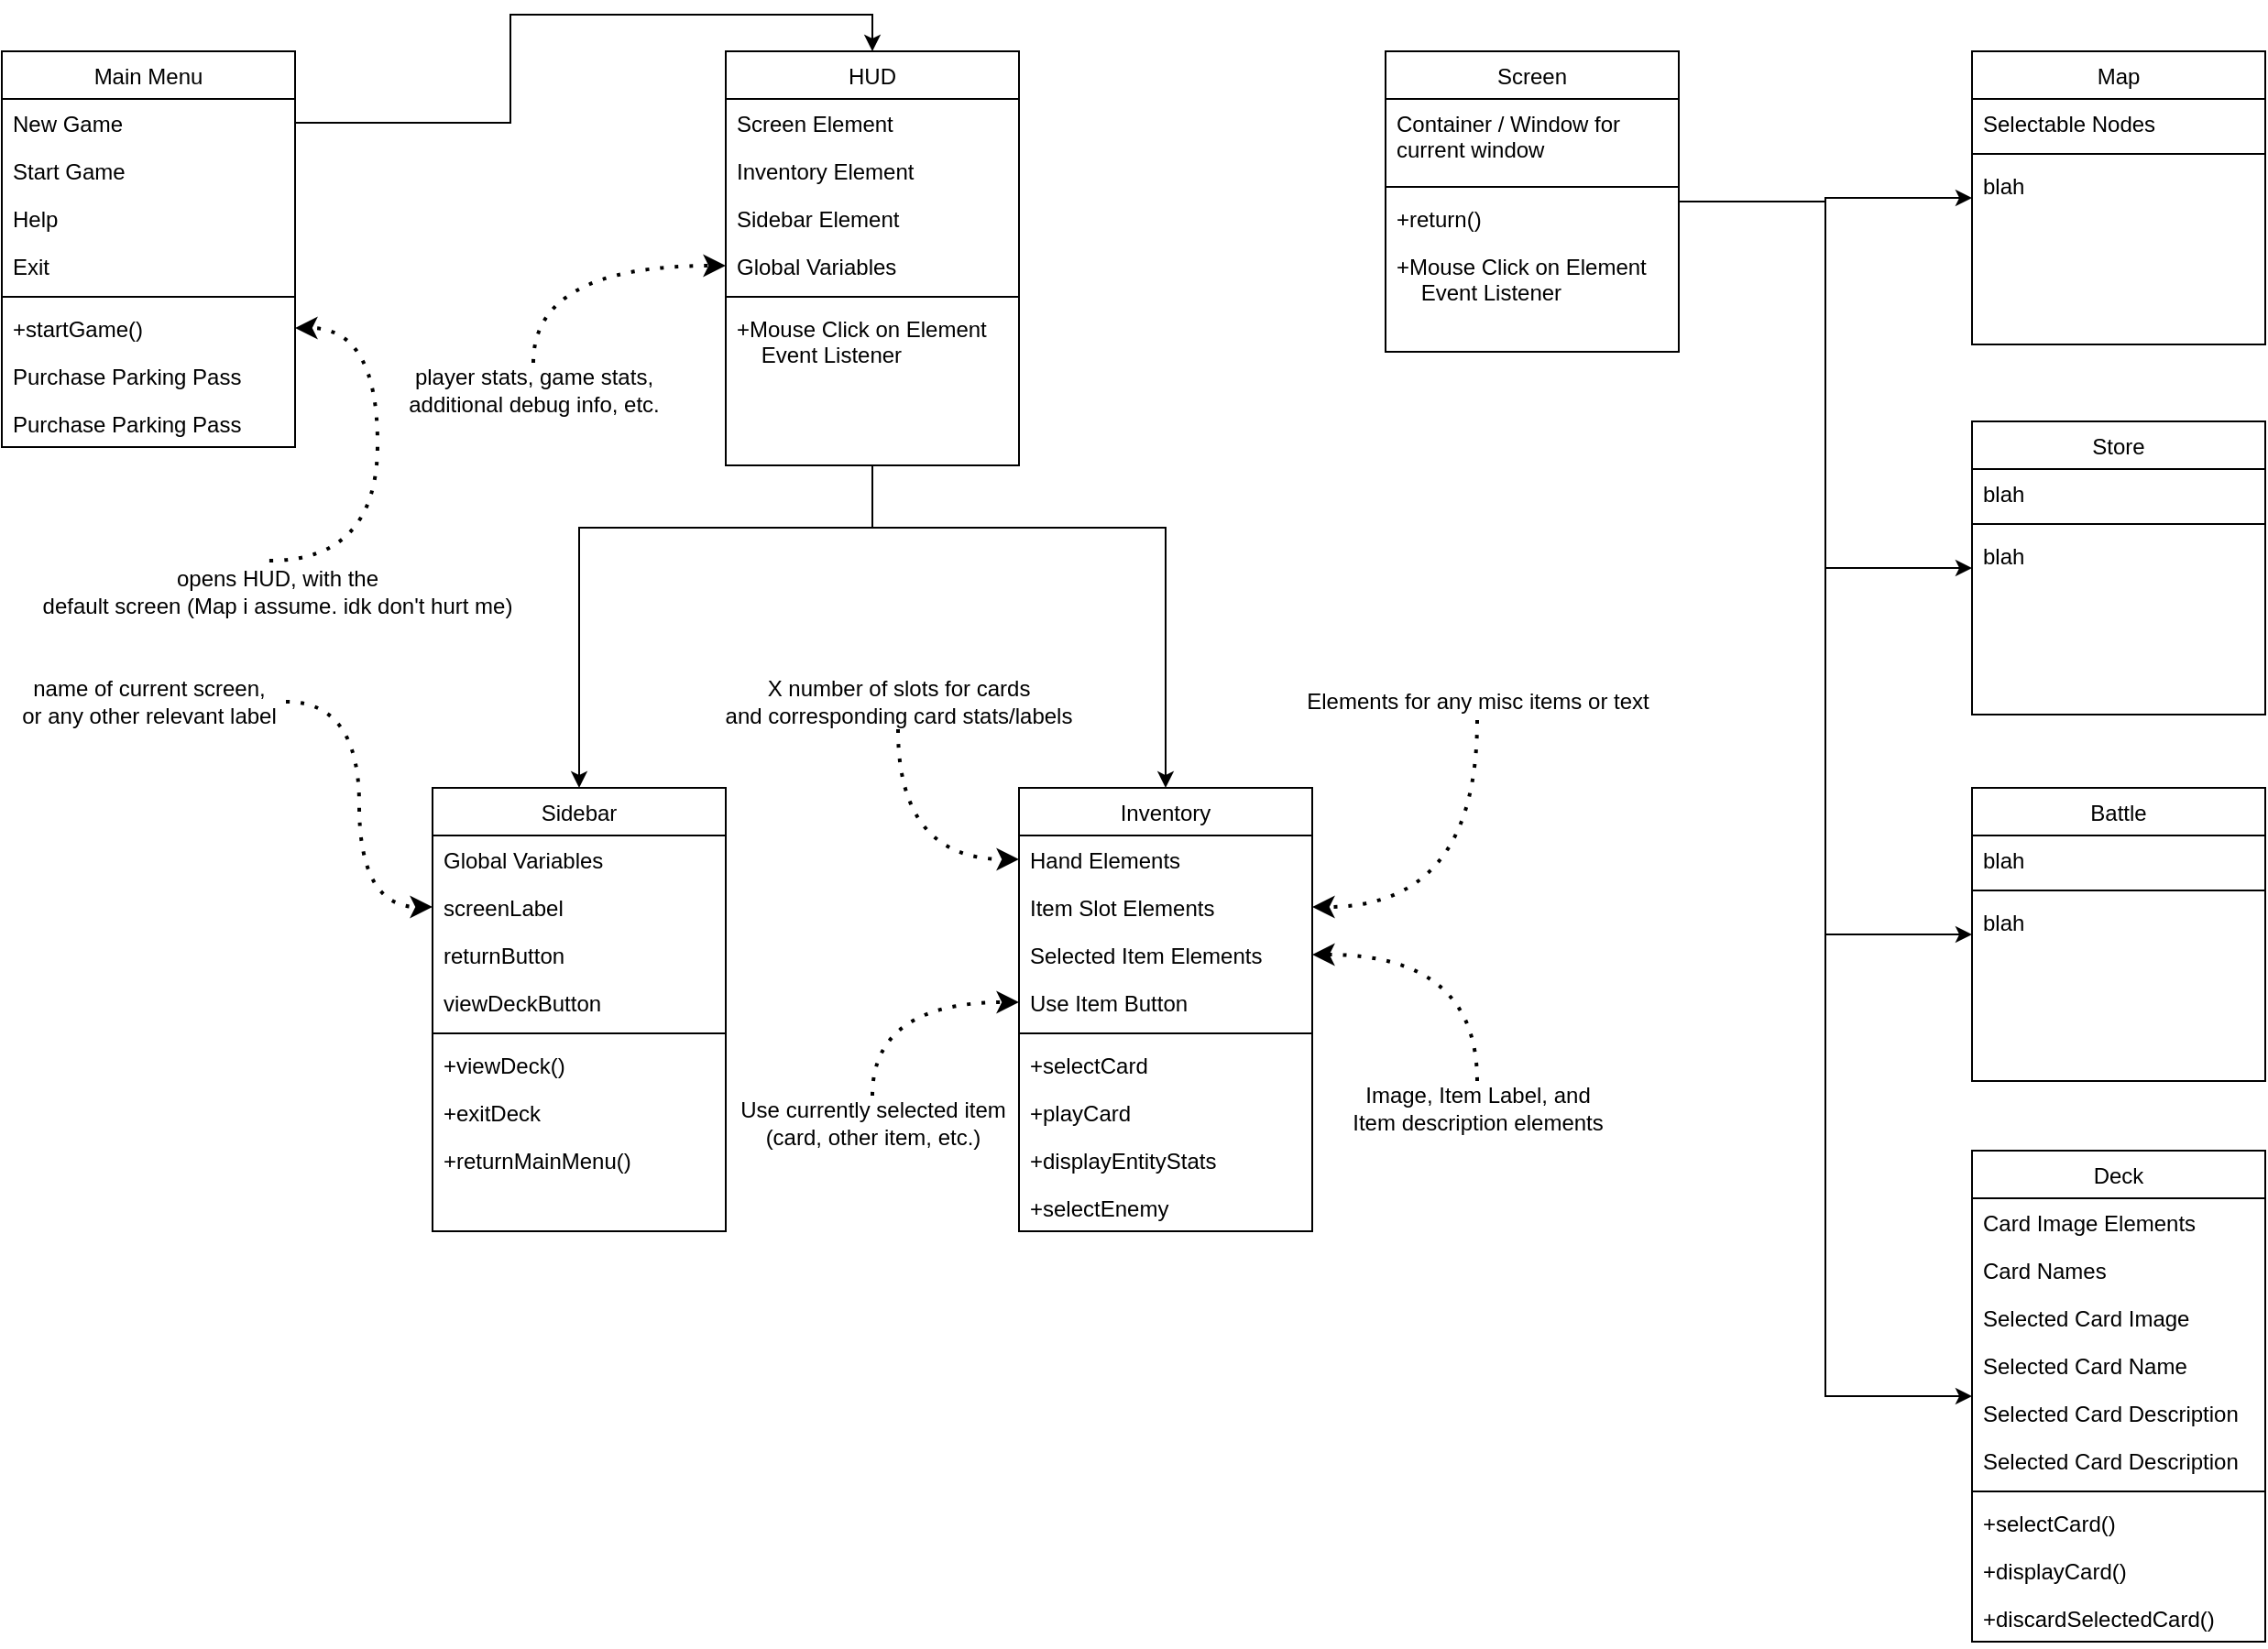 <mxfile version="17.1.4" type="device"><diagram id="C5RBs43oDa-KdzZeNtuy" name="Page-1"><mxGraphModel dx="2014" dy="1122" grid="1" gridSize="10" guides="1" tooltips="1" connect="1" arrows="1" fold="1" page="1" pageScale="1" pageWidth="827" pageHeight="1169" math="0" shadow="0"><root><mxCell id="WIyWlLk6GJQsqaUBKTNV-0"/><mxCell id="WIyWlLk6GJQsqaUBKTNV-1" parent="WIyWlLk6GJQsqaUBKTNV-0"/><mxCell id="7san4eS9tSCun15oajlC-266" style="edgeStyle=orthogonalEdgeStyle;rounded=0;orthogonalLoop=1;jettySize=auto;html=1;entryX=0.5;entryY=0;entryDx=0;entryDy=0;" edge="1" parent="WIyWlLk6GJQsqaUBKTNV-1" source="zkfFHV4jXpPFQw0GAbJ--0" target="7san4eS9tSCun15oajlC-220"><mxGeometry relative="1" as="geometry"><mxPoint x="790" y="530" as="targetPoint"/><Array as="points"><mxPoint x="560" y="300"/></Array></mxGeometry></mxCell><mxCell id="7san4eS9tSCun15oajlC-267" style="edgeStyle=orthogonalEdgeStyle;rounded=0;orthogonalLoop=1;jettySize=auto;html=1;startArrow=none;" edge="1" parent="WIyWlLk6GJQsqaUBKTNV-1" source="zkfFHV4jXpPFQw0GAbJ--0" target="7san4eS9tSCun15oajlC-236"><mxGeometry relative="1" as="geometry"><Array as="points"><mxPoint x="560" y="300"/><mxPoint x="400" y="300"/></Array></mxGeometry></mxCell><mxCell id="zkfFHV4jXpPFQw0GAbJ--0" value="HUD" style="swimlane;fontStyle=0;align=center;verticalAlign=top;childLayout=stackLayout;horizontal=1;startSize=26;horizontalStack=0;resizeParent=1;resizeLast=0;collapsible=1;marginBottom=0;rounded=0;shadow=0;strokeWidth=1;" parent="WIyWlLk6GJQsqaUBKTNV-1" vertex="1"><mxGeometry x="480" y="40" width="160" height="226" as="geometry"><mxRectangle x="230" y="140" width="160" height="26" as="alternateBounds"/></mxGeometry></mxCell><mxCell id="zkfFHV4jXpPFQw0GAbJ--1" value="Screen Element" style="text;align=left;verticalAlign=top;spacingLeft=4;spacingRight=4;overflow=hidden;rotatable=0;points=[[0,0.5],[1,0.5]];portConstraint=eastwest;" parent="zkfFHV4jXpPFQw0GAbJ--0" vertex="1"><mxGeometry y="26" width="160" height="26" as="geometry"/></mxCell><mxCell id="zkfFHV4jXpPFQw0GAbJ--2" value="Inventory Element" style="text;align=left;verticalAlign=top;spacingLeft=4;spacingRight=4;overflow=hidden;rotatable=0;points=[[0,0.5],[1,0.5]];portConstraint=eastwest;rounded=0;shadow=0;html=0;" parent="zkfFHV4jXpPFQw0GAbJ--0" vertex="1"><mxGeometry y="52" width="160" height="26" as="geometry"/></mxCell><mxCell id="zkfFHV4jXpPFQw0GAbJ--3" value="Sidebar Element" style="text;align=left;verticalAlign=top;spacingLeft=4;spacingRight=4;overflow=hidden;rotatable=0;points=[[0,0.5],[1,0.5]];portConstraint=eastwest;rounded=0;shadow=0;html=0;" parent="zkfFHV4jXpPFQw0GAbJ--0" vertex="1"><mxGeometry y="78" width="160" height="26" as="geometry"/></mxCell><mxCell id="7san4eS9tSCun15oajlC-280" value="Global Variables" style="text;align=left;verticalAlign=top;spacingLeft=4;spacingRight=4;overflow=hidden;rotatable=0;points=[[0,0.5],[1,0.5]];portConstraint=eastwest;rounded=0;shadow=0;html=0;" vertex="1" parent="zkfFHV4jXpPFQw0GAbJ--0"><mxGeometry y="104" width="160" height="26" as="geometry"/></mxCell><mxCell id="zkfFHV4jXpPFQw0GAbJ--4" value="" style="line;html=1;strokeWidth=1;align=left;verticalAlign=middle;spacingTop=-1;spacingLeft=3;spacingRight=3;rotatable=0;labelPosition=right;points=[];portConstraint=eastwest;" parent="zkfFHV4jXpPFQw0GAbJ--0" vertex="1"><mxGeometry y="130" width="160" height="8" as="geometry"/></mxCell><mxCell id="7san4eS9tSCun15oajlC-380" value="+Mouse Click on Element&#10;    Event Listener" style="text;align=left;verticalAlign=top;spacingLeft=4;spacingRight=4;overflow=hidden;rotatable=0;points=[[0,0.5],[1,0.5]];portConstraint=eastwest;" vertex="1" parent="zkfFHV4jXpPFQw0GAbJ--0"><mxGeometry y="138" width="160" height="46" as="geometry"/></mxCell><mxCell id="7san4eS9tSCun15oajlC-240" value="" style="edgeStyle=orthogonalEdgeStyle;rounded=0;orthogonalLoop=1;jettySize=auto;html=1;exitX=1;exitY=0.5;exitDx=0;exitDy=0;entryX=0.5;entryY=0;entryDx=0;entryDy=0;" edge="1" parent="WIyWlLk6GJQsqaUBKTNV-1" source="7san4eS9tSCun15oajlC-213" target="zkfFHV4jXpPFQw0GAbJ--0"><mxGeometry relative="1" as="geometry"/></mxCell><mxCell id="7san4eS9tSCun15oajlC-212" value="Main Menu" style="swimlane;fontStyle=0;align=center;verticalAlign=top;childLayout=stackLayout;horizontal=1;startSize=26;horizontalStack=0;resizeParent=1;resizeLast=0;collapsible=1;marginBottom=0;rounded=0;shadow=0;strokeWidth=1;" vertex="1" parent="WIyWlLk6GJQsqaUBKTNV-1"><mxGeometry x="85" y="40" width="160" height="216" as="geometry"><mxRectangle x="230" y="140" width="160" height="26" as="alternateBounds"/></mxGeometry></mxCell><mxCell id="7san4eS9tSCun15oajlC-213" value="New Game" style="text;align=left;verticalAlign=top;spacingLeft=4;spacingRight=4;overflow=hidden;rotatable=0;points=[[0,0.5],[1,0.5]];portConstraint=eastwest;" vertex="1" parent="7san4eS9tSCun15oajlC-212"><mxGeometry y="26" width="160" height="26" as="geometry"/></mxCell><mxCell id="7san4eS9tSCun15oajlC-214" value="Start Game" style="text;align=left;verticalAlign=top;spacingLeft=4;spacingRight=4;overflow=hidden;rotatable=0;points=[[0,0.5],[1,0.5]];portConstraint=eastwest;rounded=0;shadow=0;html=0;" vertex="1" parent="7san4eS9tSCun15oajlC-212"><mxGeometry y="52" width="160" height="26" as="geometry"/></mxCell><mxCell id="7san4eS9tSCun15oajlC-367" value="Help" style="text;align=left;verticalAlign=top;spacingLeft=4;spacingRight=4;overflow=hidden;rotatable=0;points=[[0,0.5],[1,0.5]];portConstraint=eastwest;rounded=0;shadow=0;html=0;" vertex="1" parent="7san4eS9tSCun15oajlC-212"><mxGeometry y="78" width="160" height="26" as="geometry"/></mxCell><mxCell id="7san4eS9tSCun15oajlC-215" value="Exit" style="text;align=left;verticalAlign=top;spacingLeft=4;spacingRight=4;overflow=hidden;rotatable=0;points=[[0,0.5],[1,0.5]];portConstraint=eastwest;rounded=0;shadow=0;html=0;" vertex="1" parent="7san4eS9tSCun15oajlC-212"><mxGeometry y="104" width="160" height="26" as="geometry"/></mxCell><mxCell id="7san4eS9tSCun15oajlC-216" value="" style="line;html=1;strokeWidth=1;align=left;verticalAlign=middle;spacingTop=-1;spacingLeft=3;spacingRight=3;rotatable=0;labelPosition=right;points=[];portConstraint=eastwest;" vertex="1" parent="7san4eS9tSCun15oajlC-212"><mxGeometry y="130" width="160" height="8" as="geometry"/></mxCell><mxCell id="7san4eS9tSCun15oajlC-217" value="+startGame()" style="text;align=left;verticalAlign=top;spacingLeft=4;spacingRight=4;overflow=hidden;rotatable=0;points=[[0,0.5],[1,0.5]];portConstraint=eastwest;" vertex="1" parent="7san4eS9tSCun15oajlC-212"><mxGeometry y="138" width="160" height="26" as="geometry"/></mxCell><mxCell id="7san4eS9tSCun15oajlC-218" value="Purchase Parking Pass" style="text;align=left;verticalAlign=top;spacingLeft=4;spacingRight=4;overflow=hidden;rotatable=0;points=[[0,0.5],[1,0.5]];portConstraint=eastwest;" vertex="1" parent="7san4eS9tSCun15oajlC-212"><mxGeometry y="164" width="160" height="26" as="geometry"/></mxCell><mxCell id="7san4eS9tSCun15oajlC-219" value="Purchase Parking Pass" style="text;align=left;verticalAlign=top;spacingLeft=4;spacingRight=4;overflow=hidden;rotatable=0;points=[[0,0.5],[1,0.5]];portConstraint=eastwest;" vertex="1" parent="7san4eS9tSCun15oajlC-212"><mxGeometry y="190" width="160" height="26" as="geometry"/></mxCell><mxCell id="7san4eS9tSCun15oajlC-220" value="Inventory" style="swimlane;fontStyle=0;align=center;verticalAlign=top;childLayout=stackLayout;horizontal=1;startSize=26;horizontalStack=0;resizeParent=1;resizeLast=0;collapsible=1;marginBottom=0;rounded=0;shadow=0;strokeWidth=1;" vertex="1" parent="WIyWlLk6GJQsqaUBKTNV-1"><mxGeometry x="640" y="442" width="160" height="242" as="geometry"><mxRectangle x="230" y="140" width="160" height="26" as="alternateBounds"/></mxGeometry></mxCell><mxCell id="7san4eS9tSCun15oajlC-221" value="Hand Elements" style="text;align=left;verticalAlign=top;spacingLeft=4;spacingRight=4;overflow=hidden;rotatable=0;points=[[0,0.5],[1,0.5]];portConstraint=eastwest;" vertex="1" parent="7san4eS9tSCun15oajlC-220"><mxGeometry y="26" width="160" height="26" as="geometry"/></mxCell><mxCell id="7san4eS9tSCun15oajlC-222" value="Item Slot Elements" style="text;align=left;verticalAlign=top;spacingLeft=4;spacingRight=4;overflow=hidden;rotatable=0;points=[[0,0.5],[1,0.5]];portConstraint=eastwest;rounded=0;shadow=0;html=0;" vertex="1" parent="7san4eS9tSCun15oajlC-220"><mxGeometry y="52" width="160" height="26" as="geometry"/></mxCell><mxCell id="7san4eS9tSCun15oajlC-223" value="Selected Item Elements" style="text;align=left;verticalAlign=top;spacingLeft=4;spacingRight=4;overflow=hidden;rotatable=0;points=[[0,0.5],[1,0.5]];portConstraint=eastwest;rounded=0;shadow=0;html=0;" vertex="1" parent="7san4eS9tSCun15oajlC-220"><mxGeometry y="78" width="160" height="26" as="geometry"/></mxCell><mxCell id="7san4eS9tSCun15oajlC-306" value="Use Item Button" style="text;align=left;verticalAlign=top;spacingLeft=4;spacingRight=4;overflow=hidden;rotatable=0;points=[[0,0.5],[1,0.5]];portConstraint=eastwest;rounded=0;shadow=0;html=0;" vertex="1" parent="7san4eS9tSCun15oajlC-220"><mxGeometry y="104" width="160" height="26" as="geometry"/></mxCell><mxCell id="7san4eS9tSCun15oajlC-224" value="" style="line;html=1;strokeWidth=1;align=left;verticalAlign=middle;spacingTop=-1;spacingLeft=3;spacingRight=3;rotatable=0;labelPosition=right;points=[];portConstraint=eastwest;" vertex="1" parent="7san4eS9tSCun15oajlC-220"><mxGeometry y="130" width="160" height="8" as="geometry"/></mxCell><mxCell id="7san4eS9tSCun15oajlC-225" value="+selectCard" style="text;align=left;verticalAlign=top;spacingLeft=4;spacingRight=4;overflow=hidden;rotatable=0;points=[[0,0.5],[1,0.5]];portConstraint=eastwest;" vertex="1" parent="7san4eS9tSCun15oajlC-220"><mxGeometry y="138" width="160" height="26" as="geometry"/></mxCell><mxCell id="7san4eS9tSCun15oajlC-226" value="+playCard" style="text;align=left;verticalAlign=top;spacingLeft=4;spacingRight=4;overflow=hidden;rotatable=0;points=[[0,0.5],[1,0.5]];portConstraint=eastwest;" vertex="1" parent="7san4eS9tSCun15oajlC-220"><mxGeometry y="164" width="160" height="26" as="geometry"/></mxCell><mxCell id="7san4eS9tSCun15oajlC-227" value="+displayEntityStats" style="text;align=left;verticalAlign=top;spacingLeft=4;spacingRight=4;overflow=hidden;rotatable=0;points=[[0,0.5],[1,0.5]];portConstraint=eastwest;" vertex="1" parent="7san4eS9tSCun15oajlC-220"><mxGeometry y="190" width="160" height="26" as="geometry"/></mxCell><mxCell id="7san4eS9tSCun15oajlC-314" value="+selectEnemy" style="text;align=left;verticalAlign=top;spacingLeft=4;spacingRight=4;overflow=hidden;rotatable=0;points=[[0,0.5],[1,0.5]];portConstraint=eastwest;" vertex="1" parent="7san4eS9tSCun15oajlC-220"><mxGeometry y="216" width="160" height="26" as="geometry"/></mxCell><mxCell id="7san4eS9tSCun15oajlC-303" style="edgeStyle=orthogonalEdgeStyle;rounded=0;orthogonalLoop=1;jettySize=auto;html=1;" edge="1" parent="WIyWlLk6GJQsqaUBKTNV-1" source="7san4eS9tSCun15oajlC-228" target="7san4eS9tSCun15oajlC-245"><mxGeometry relative="1" as="geometry"/></mxCell><mxCell id="7san4eS9tSCun15oajlC-304" style="edgeStyle=elbowEdgeStyle;rounded=0;orthogonalLoop=1;jettySize=auto;html=1;" edge="1" parent="WIyWlLk6GJQsqaUBKTNV-1" source="7san4eS9tSCun15oajlC-228" target="7san4eS9tSCun15oajlC-249"><mxGeometry relative="1" as="geometry"/></mxCell><mxCell id="7san4eS9tSCun15oajlC-305" style="edgeStyle=elbowEdgeStyle;rounded=0;orthogonalLoop=1;jettySize=auto;html=1;" edge="1" parent="WIyWlLk6GJQsqaUBKTNV-1" source="7san4eS9tSCun15oajlC-228" target="7san4eS9tSCun15oajlC-253"><mxGeometry relative="1" as="geometry"/></mxCell><mxCell id="7san4eS9tSCun15oajlC-331" style="edgeStyle=elbowEdgeStyle;rounded=0;orthogonalLoop=1;jettySize=auto;html=1;" edge="1" parent="WIyWlLk6GJQsqaUBKTNV-1" source="7san4eS9tSCun15oajlC-228" target="7san4eS9tSCun15oajlC-319"><mxGeometry relative="1" as="geometry"/></mxCell><mxCell id="7san4eS9tSCun15oajlC-228" value="Screen" style="swimlane;fontStyle=0;align=center;verticalAlign=top;childLayout=stackLayout;horizontal=1;startSize=26;horizontalStack=0;resizeParent=1;resizeLast=0;collapsible=1;marginBottom=0;rounded=0;shadow=0;strokeWidth=1;" vertex="1" parent="WIyWlLk6GJQsqaUBKTNV-1"><mxGeometry x="840" y="40" width="160" height="164" as="geometry"><mxRectangle x="230" y="140" width="160" height="26" as="alternateBounds"/></mxGeometry></mxCell><mxCell id="7san4eS9tSCun15oajlC-229" value="Container / Window for&#10;current window" style="text;align=left;verticalAlign=top;spacingLeft=4;spacingRight=4;overflow=hidden;rotatable=0;points=[[0,0.5],[1,0.5]];portConstraint=eastwest;" vertex="1" parent="7san4eS9tSCun15oajlC-228"><mxGeometry y="26" width="160" height="44" as="geometry"/></mxCell><mxCell id="7san4eS9tSCun15oajlC-232" value="" style="line;html=1;strokeWidth=1;align=left;verticalAlign=middle;spacingTop=-1;spacingLeft=3;spacingRight=3;rotatable=0;labelPosition=right;points=[];portConstraint=eastwest;" vertex="1" parent="7san4eS9tSCun15oajlC-228"><mxGeometry y="70" width="160" height="8" as="geometry"/></mxCell><mxCell id="7san4eS9tSCun15oajlC-233" value="+return()" style="text;align=left;verticalAlign=top;spacingLeft=4;spacingRight=4;overflow=hidden;rotatable=0;points=[[0,0.5],[1,0.5]];portConstraint=eastwest;" vertex="1" parent="7san4eS9tSCun15oajlC-228"><mxGeometry y="78" width="160" height="26" as="geometry"/></mxCell><mxCell id="7san4eS9tSCun15oajlC-379" value="+Mouse Click on Element&#10;    Event Listener" style="text;align=left;verticalAlign=top;spacingLeft=4;spacingRight=4;overflow=hidden;rotatable=0;points=[[0,0.5],[1,0.5]];portConstraint=eastwest;" vertex="1" parent="7san4eS9tSCun15oajlC-228"><mxGeometry y="104" width="160" height="46" as="geometry"/></mxCell><mxCell id="7san4eS9tSCun15oajlC-236" value="Sidebar" style="swimlane;fontStyle=0;align=center;verticalAlign=top;childLayout=stackLayout;horizontal=1;startSize=26;horizontalStack=0;resizeParent=1;resizeLast=0;collapsible=1;marginBottom=0;rounded=0;shadow=0;strokeWidth=1;" vertex="1" parent="WIyWlLk6GJQsqaUBKTNV-1"><mxGeometry x="320" y="442" width="160" height="242" as="geometry"><mxRectangle x="230" y="140" width="160" height="26" as="alternateBounds"/></mxGeometry></mxCell><mxCell id="7san4eS9tSCun15oajlC-283" value="Global Variables" style="text;align=left;verticalAlign=top;spacingLeft=4;spacingRight=4;overflow=hidden;rotatable=0;points=[[0,0.5],[1,0.5]];portConstraint=eastwest;rounded=0;shadow=0;html=0;" vertex="1" parent="7san4eS9tSCun15oajlC-236"><mxGeometry y="26" width="160" height="26" as="geometry"/></mxCell><mxCell id="7san4eS9tSCun15oajlC-274" value="screenLabel" style="text;align=left;verticalAlign=top;spacingLeft=4;spacingRight=4;overflow=hidden;rotatable=0;points=[[0,0.5],[1,0.5]];portConstraint=eastwest;" vertex="1" parent="7san4eS9tSCun15oajlC-236"><mxGeometry y="52" width="160" height="26" as="geometry"/></mxCell><mxCell id="7san4eS9tSCun15oajlC-276" value="returnButton" style="text;align=left;verticalAlign=top;spacingLeft=4;spacingRight=4;overflow=hidden;rotatable=0;points=[[0,0.5],[1,0.5]];portConstraint=eastwest;rounded=0;shadow=0;html=0;" vertex="1" parent="7san4eS9tSCun15oajlC-236"><mxGeometry y="78" width="160" height="26" as="geometry"/></mxCell><mxCell id="7san4eS9tSCun15oajlC-275" value="viewDeckButton" style="text;align=left;verticalAlign=top;spacingLeft=4;spacingRight=4;overflow=hidden;rotatable=0;points=[[0,0.5],[1,0.5]];portConstraint=eastwest;rounded=0;shadow=0;html=0;" vertex="1" parent="7san4eS9tSCun15oajlC-236"><mxGeometry y="104" width="160" height="26" as="geometry"/></mxCell><mxCell id="7san4eS9tSCun15oajlC-238" value="" style="line;html=1;strokeWidth=1;align=left;verticalAlign=middle;spacingTop=-1;spacingLeft=3;spacingRight=3;rotatable=0;labelPosition=right;points=[];portConstraint=eastwest;" vertex="1" parent="7san4eS9tSCun15oajlC-236"><mxGeometry y="130" width="160" height="8" as="geometry"/></mxCell><mxCell id="7san4eS9tSCun15oajlC-239" value="+viewDeck()" style="text;align=left;verticalAlign=top;spacingLeft=4;spacingRight=4;overflow=hidden;rotatable=0;points=[[0,0.5],[1,0.5]];portConstraint=eastwest;" vertex="1" parent="7san4eS9tSCun15oajlC-236"><mxGeometry y="138" width="160" height="26" as="geometry"/></mxCell><mxCell id="7san4eS9tSCun15oajlC-277" value="+exitDeck" style="text;align=left;verticalAlign=top;spacingLeft=4;spacingRight=4;overflow=hidden;rotatable=0;points=[[0,0.5],[1,0.5]];portConstraint=eastwest;" vertex="1" parent="7san4eS9tSCun15oajlC-236"><mxGeometry y="164" width="160" height="26" as="geometry"/></mxCell><mxCell id="7san4eS9tSCun15oajlC-268" value="+returnMainMenu()" style="text;align=left;verticalAlign=top;spacingLeft=4;spacingRight=4;overflow=hidden;rotatable=0;points=[[0,0.5],[1,0.5]];portConstraint=eastwest;" vertex="1" parent="7san4eS9tSCun15oajlC-236"><mxGeometry y="190" width="160" height="26" as="geometry"/></mxCell><mxCell id="7san4eS9tSCun15oajlC-245" value="Map" style="swimlane;fontStyle=0;align=center;verticalAlign=top;childLayout=stackLayout;horizontal=1;startSize=26;horizontalStack=0;resizeParent=1;resizeLast=0;collapsible=1;marginBottom=0;rounded=0;shadow=0;strokeWidth=1;" vertex="1" parent="WIyWlLk6GJQsqaUBKTNV-1"><mxGeometry x="1160" y="40" width="160" height="160" as="geometry"><mxRectangle x="230" y="140" width="160" height="26" as="alternateBounds"/></mxGeometry></mxCell><mxCell id="7san4eS9tSCun15oajlC-246" value="Selectable Nodes" style="text;align=left;verticalAlign=top;spacingLeft=4;spacingRight=4;overflow=hidden;rotatable=0;points=[[0,0.5],[1,0.5]];portConstraint=eastwest;" vertex="1" parent="7san4eS9tSCun15oajlC-245"><mxGeometry y="26" width="160" height="26" as="geometry"/></mxCell><mxCell id="7san4eS9tSCun15oajlC-247" value="" style="line;html=1;strokeWidth=1;align=left;verticalAlign=middle;spacingTop=-1;spacingLeft=3;spacingRight=3;rotatable=0;labelPosition=right;points=[];portConstraint=eastwest;" vertex="1" parent="7san4eS9tSCun15oajlC-245"><mxGeometry y="52" width="160" height="8" as="geometry"/></mxCell><mxCell id="7san4eS9tSCun15oajlC-248" value="blah" style="text;align=left;verticalAlign=top;spacingLeft=4;spacingRight=4;overflow=hidden;rotatable=0;points=[[0,0.5],[1,0.5]];portConstraint=eastwest;" vertex="1" parent="7san4eS9tSCun15oajlC-245"><mxGeometry y="60" width="160" height="26" as="geometry"/></mxCell><mxCell id="7san4eS9tSCun15oajlC-249" value="Store" style="swimlane;fontStyle=0;align=center;verticalAlign=top;childLayout=stackLayout;horizontal=1;startSize=26;horizontalStack=0;resizeParent=1;resizeLast=0;collapsible=1;marginBottom=0;rounded=0;shadow=0;strokeWidth=1;" vertex="1" parent="WIyWlLk6GJQsqaUBKTNV-1"><mxGeometry x="1160" y="242" width="160" height="160" as="geometry"><mxRectangle x="230" y="140" width="160" height="26" as="alternateBounds"/></mxGeometry></mxCell><mxCell id="7san4eS9tSCun15oajlC-250" value="blah" style="text;align=left;verticalAlign=top;spacingLeft=4;spacingRight=4;overflow=hidden;rotatable=0;points=[[0,0.5],[1,0.5]];portConstraint=eastwest;" vertex="1" parent="7san4eS9tSCun15oajlC-249"><mxGeometry y="26" width="160" height="26" as="geometry"/></mxCell><mxCell id="7san4eS9tSCun15oajlC-251" value="" style="line;html=1;strokeWidth=1;align=left;verticalAlign=middle;spacingTop=-1;spacingLeft=3;spacingRight=3;rotatable=0;labelPosition=right;points=[];portConstraint=eastwest;" vertex="1" parent="7san4eS9tSCun15oajlC-249"><mxGeometry y="52" width="160" height="8" as="geometry"/></mxCell><mxCell id="7san4eS9tSCun15oajlC-252" value="blah" style="text;align=left;verticalAlign=top;spacingLeft=4;spacingRight=4;overflow=hidden;rotatable=0;points=[[0,0.5],[1,0.5]];portConstraint=eastwest;" vertex="1" parent="7san4eS9tSCun15oajlC-249"><mxGeometry y="60" width="160" height="26" as="geometry"/></mxCell><mxCell id="7san4eS9tSCun15oajlC-253" value="Battle" style="swimlane;fontStyle=0;align=center;verticalAlign=top;childLayout=stackLayout;horizontal=1;startSize=26;horizontalStack=0;resizeParent=1;resizeLast=0;collapsible=1;marginBottom=0;rounded=0;shadow=0;strokeWidth=1;" vertex="1" parent="WIyWlLk6GJQsqaUBKTNV-1"><mxGeometry x="1160" y="442" width="160" height="160" as="geometry"><mxRectangle x="230" y="140" width="160" height="26" as="alternateBounds"/></mxGeometry></mxCell><mxCell id="7san4eS9tSCun15oajlC-254" value="blah" style="text;align=left;verticalAlign=top;spacingLeft=4;spacingRight=4;overflow=hidden;rotatable=0;points=[[0,0.5],[1,0.5]];portConstraint=eastwest;" vertex="1" parent="7san4eS9tSCun15oajlC-253"><mxGeometry y="26" width="160" height="26" as="geometry"/></mxCell><mxCell id="7san4eS9tSCun15oajlC-255" value="" style="line;html=1;strokeWidth=1;align=left;verticalAlign=middle;spacingTop=-1;spacingLeft=3;spacingRight=3;rotatable=0;labelPosition=right;points=[];portConstraint=eastwest;" vertex="1" parent="7san4eS9tSCun15oajlC-253"><mxGeometry y="52" width="160" height="8" as="geometry"/></mxCell><mxCell id="7san4eS9tSCun15oajlC-256" value="blah" style="text;align=left;verticalAlign=top;spacingLeft=4;spacingRight=4;overflow=hidden;rotatable=0;points=[[0,0.5],[1,0.5]];portConstraint=eastwest;" vertex="1" parent="7san4eS9tSCun15oajlC-253"><mxGeometry y="60" width="160" height="26" as="geometry"/></mxCell><mxCell id="7san4eS9tSCun15oajlC-282" style="curved=1;endArrow=classic;html=1;dashed=1;dashPattern=1 3;fontFamily=Helvetica;fontSize=11;fontColor=default;align=center;strokeColor=default;strokeWidth=2;edgeStyle=orthogonalEdgeStyle;" edge="1" parent="WIyWlLk6GJQsqaUBKTNV-1" source="7san4eS9tSCun15oajlC-281" target="7san4eS9tSCun15oajlC-280"><mxGeometry relative="1" as="geometry"/></mxCell><mxCell id="7san4eS9tSCun15oajlC-281" value="player stats, game stats,&lt;br&gt;additional debug info, etc." style="text;html=1;resizable=0;autosize=1;align=center;verticalAlign=middle;points=[];fillColor=none;strokeColor=none;rounded=0;" vertex="1" parent="WIyWlLk6GJQsqaUBKTNV-1"><mxGeometry x="300" y="210" width="150" height="30" as="geometry"/></mxCell><mxCell id="7san4eS9tSCun15oajlC-296" style="curved=1;endArrow=classic;html=1;dashed=1;dashPattern=1 3;fontFamily=Helvetica;fontSize=11;fontColor=default;align=center;strokeColor=default;strokeWidth=2;edgeStyle=orthogonalEdgeStyle;" edge="1" parent="WIyWlLk6GJQsqaUBKTNV-1" source="7san4eS9tSCun15oajlC-295" target="7san4eS9tSCun15oajlC-221"><mxGeometry relative="1" as="geometry"/></mxCell><mxCell id="7san4eS9tSCun15oajlC-295" value="X number of slots for cards&lt;br&gt;and corresponding card stats/labels" style="text;html=1;resizable=0;autosize=1;align=center;verticalAlign=middle;points=[];fillColor=none;strokeColor=none;rounded=0;" vertex="1" parent="WIyWlLk6GJQsqaUBKTNV-1"><mxGeometry x="474" y="380" width="200" height="30" as="geometry"/></mxCell><mxCell id="7san4eS9tSCun15oajlC-308" style="curved=1;endArrow=classic;html=1;dashed=1;dashPattern=1 3;fontFamily=Helvetica;fontSize=11;fontColor=default;align=center;strokeColor=default;strokeWidth=2;edgeStyle=orthogonalEdgeStyle;" edge="1" parent="WIyWlLk6GJQsqaUBKTNV-1" source="7san4eS9tSCun15oajlC-309" target="7san4eS9tSCun15oajlC-223"><mxGeometry relative="1" as="geometry"><mxPoint x="767" y="534.5" as="targetPoint"/></mxGeometry></mxCell><mxCell id="7san4eS9tSCun15oajlC-309" value="Image, Item Label, and&lt;br&gt;Item description elements" style="text;html=1;resizable=0;autosize=1;align=center;verticalAlign=middle;points=[];fillColor=none;strokeColor=none;rounded=0;" vertex="1" parent="WIyWlLk6GJQsqaUBKTNV-1"><mxGeometry x="815" y="602" width="150" height="30" as="geometry"/></mxCell><mxCell id="7san4eS9tSCun15oajlC-310" style="curved=1;endArrow=classic;html=1;dashed=1;dashPattern=1 3;fontFamily=Helvetica;fontSize=11;fontColor=default;align=center;strokeColor=default;strokeWidth=2;edgeStyle=orthogonalEdgeStyle;" edge="1" parent="WIyWlLk6GJQsqaUBKTNV-1" source="7san4eS9tSCun15oajlC-311" target="7san4eS9tSCun15oajlC-222"><mxGeometry relative="1" as="geometry"><mxPoint x="760" y="517" as="targetPoint"/></mxGeometry></mxCell><mxCell id="7san4eS9tSCun15oajlC-311" value="Elements for any misc items or text" style="text;html=1;resizable=0;autosize=1;align=center;verticalAlign=middle;points=[];fillColor=none;strokeColor=none;rounded=0;" vertex="1" parent="WIyWlLk6GJQsqaUBKTNV-1"><mxGeometry x="790" y="385" width="200" height="20" as="geometry"/></mxCell><mxCell id="7san4eS9tSCun15oajlC-312" style="curved=1;endArrow=classic;html=1;dashed=1;dashPattern=1 3;fontFamily=Helvetica;fontSize=11;fontColor=default;align=center;strokeColor=default;strokeWidth=2;edgeStyle=orthogonalEdgeStyle;" edge="1" parent="WIyWlLk6GJQsqaUBKTNV-1" source="7san4eS9tSCun15oajlC-313" target="7san4eS9tSCun15oajlC-306"><mxGeometry relative="1" as="geometry"><mxPoint x="570" y="550" as="targetPoint"/></mxGeometry></mxCell><mxCell id="7san4eS9tSCun15oajlC-313" value="Use currently selected item&lt;br&gt;(card, other item, etc.)" style="text;html=1;resizable=0;autosize=1;align=center;verticalAlign=middle;points=[];fillColor=none;strokeColor=none;rounded=0;" vertex="1" parent="WIyWlLk6GJQsqaUBKTNV-1"><mxGeometry x="480" y="610" width="160" height="30" as="geometry"/></mxCell><mxCell id="7san4eS9tSCun15oajlC-318" style="curved=1;endArrow=classic;html=1;dashed=1;dashPattern=1 3;fontFamily=Helvetica;fontSize=11;fontColor=default;align=center;strokeColor=default;strokeWidth=2;edgeStyle=elbowEdgeStyle;" edge="1" parent="WIyWlLk6GJQsqaUBKTNV-1" source="7san4eS9tSCun15oajlC-315" target="7san4eS9tSCun15oajlC-274"><mxGeometry relative="1" as="geometry"/></mxCell><mxCell id="7san4eS9tSCun15oajlC-315" value="name of current screen,&lt;br&gt;or any other relevant label" style="text;html=1;resizable=0;autosize=1;align=center;verticalAlign=middle;points=[];fillColor=none;strokeColor=none;rounded=0;" vertex="1" parent="WIyWlLk6GJQsqaUBKTNV-1"><mxGeometry x="90" y="380" width="150" height="30" as="geometry"/></mxCell><mxCell id="7san4eS9tSCun15oajlC-319" value="Deck" style="swimlane;fontStyle=0;align=center;verticalAlign=top;childLayout=stackLayout;horizontal=1;startSize=26;horizontalStack=0;resizeParent=1;resizeLast=0;collapsible=1;marginBottom=0;rounded=0;shadow=0;strokeWidth=1;" vertex="1" parent="WIyWlLk6GJQsqaUBKTNV-1"><mxGeometry x="1160" y="640" width="160" height="268" as="geometry"><mxRectangle x="230" y="140" width="160" height="26" as="alternateBounds"/></mxGeometry></mxCell><mxCell id="7san4eS9tSCun15oajlC-320" value="Card Image Elements" style="text;align=left;verticalAlign=top;spacingLeft=4;spacingRight=4;overflow=hidden;rotatable=0;points=[[0,0.5],[1,0.5]];portConstraint=eastwest;" vertex="1" parent="7san4eS9tSCun15oajlC-319"><mxGeometry y="26" width="160" height="26" as="geometry"/></mxCell><mxCell id="7san4eS9tSCun15oajlC-323" value="Card Names" style="text;align=left;verticalAlign=top;spacingLeft=4;spacingRight=4;overflow=hidden;rotatable=0;points=[[0,0.5],[1,0.5]];portConstraint=eastwest;" vertex="1" parent="7san4eS9tSCun15oajlC-319"><mxGeometry y="52" width="160" height="26" as="geometry"/></mxCell><mxCell id="7san4eS9tSCun15oajlC-325" value="Selected Card Image" style="text;align=left;verticalAlign=top;spacingLeft=4;spacingRight=4;overflow=hidden;rotatable=0;points=[[0,0.5],[1,0.5]];portConstraint=eastwest;" vertex="1" parent="7san4eS9tSCun15oajlC-319"><mxGeometry y="78" width="160" height="26" as="geometry"/></mxCell><mxCell id="7san4eS9tSCun15oajlC-326" value="Selected Card Name" style="text;align=left;verticalAlign=top;spacingLeft=4;spacingRight=4;overflow=hidden;rotatable=0;points=[[0,0.5],[1,0.5]];portConstraint=eastwest;" vertex="1" parent="7san4eS9tSCun15oajlC-319"><mxGeometry y="104" width="160" height="26" as="geometry"/></mxCell><mxCell id="7san4eS9tSCun15oajlC-329" value="Selected Card Description" style="text;align=left;verticalAlign=top;spacingLeft=4;spacingRight=4;overflow=hidden;rotatable=0;points=[[0,0.5],[1,0.5]];portConstraint=eastwest;" vertex="1" parent="7san4eS9tSCun15oajlC-319"><mxGeometry y="130" width="160" height="26" as="geometry"/></mxCell><mxCell id="7san4eS9tSCun15oajlC-330" value="Selected Card Description" style="text;align=left;verticalAlign=top;spacingLeft=4;spacingRight=4;overflow=hidden;rotatable=0;points=[[0,0.5],[1,0.5]];portConstraint=eastwest;" vertex="1" parent="7san4eS9tSCun15oajlC-319"><mxGeometry y="156" width="160" height="26" as="geometry"/></mxCell><mxCell id="7san4eS9tSCun15oajlC-321" value="" style="line;html=1;strokeWidth=1;align=left;verticalAlign=middle;spacingTop=-1;spacingLeft=3;spacingRight=3;rotatable=0;labelPosition=right;points=[];portConstraint=eastwest;" vertex="1" parent="7san4eS9tSCun15oajlC-319"><mxGeometry y="182" width="160" height="8" as="geometry"/></mxCell><mxCell id="7san4eS9tSCun15oajlC-322" value="+selectCard()" style="text;align=left;verticalAlign=top;spacingLeft=4;spacingRight=4;overflow=hidden;rotatable=0;points=[[0,0.5],[1,0.5]];portConstraint=eastwest;" vertex="1" parent="7san4eS9tSCun15oajlC-319"><mxGeometry y="190" width="160" height="26" as="geometry"/></mxCell><mxCell id="7san4eS9tSCun15oajlC-324" value="+displayCard()" style="text;align=left;verticalAlign=top;spacingLeft=4;spacingRight=4;overflow=hidden;rotatable=0;points=[[0,0.5],[1,0.5]];portConstraint=eastwest;" vertex="1" parent="7san4eS9tSCun15oajlC-319"><mxGeometry y="216" width="160" height="26" as="geometry"/></mxCell><mxCell id="7san4eS9tSCun15oajlC-332" value="+discardSelectedCard()" style="text;align=left;verticalAlign=top;spacingLeft=4;spacingRight=4;overflow=hidden;rotatable=0;points=[[0,0.5],[1,0.5]];portConstraint=eastwest;" vertex="1" parent="7san4eS9tSCun15oajlC-319"><mxGeometry y="242" width="160" height="26" as="geometry"/></mxCell><mxCell id="7san4eS9tSCun15oajlC-369" style="curved=1;endArrow=classic;html=1;dashed=1;dashPattern=1 3;fontFamily=Helvetica;fontSize=11;fontColor=default;align=center;strokeColor=default;strokeWidth=2;edgeStyle=elbowEdgeStyle;exitX=0.485;exitY=-0.067;exitDx=0;exitDy=0;exitPerimeter=0;" edge="1" parent="WIyWlLk6GJQsqaUBKTNV-1" source="7san4eS9tSCun15oajlC-368" target="7san4eS9tSCun15oajlC-217"><mxGeometry relative="1" as="geometry"><mxPoint x="330" y="270" as="sourcePoint"/><Array as="points"><mxPoint x="290" y="240"/></Array></mxGeometry></mxCell><mxCell id="7san4eS9tSCun15oajlC-368" value="opens HUD, with the&lt;br&gt;default screen (Map i assume. idk don't hurt me)" style="text;html=1;resizable=0;autosize=1;align=center;verticalAlign=middle;points=[];fillColor=none;strokeColor=none;rounded=0;" vertex="1" parent="WIyWlLk6GJQsqaUBKTNV-1"><mxGeometry x="100" y="320" width="270" height="30" as="geometry"/></mxCell></root></mxGraphModel></diagram></mxfile>